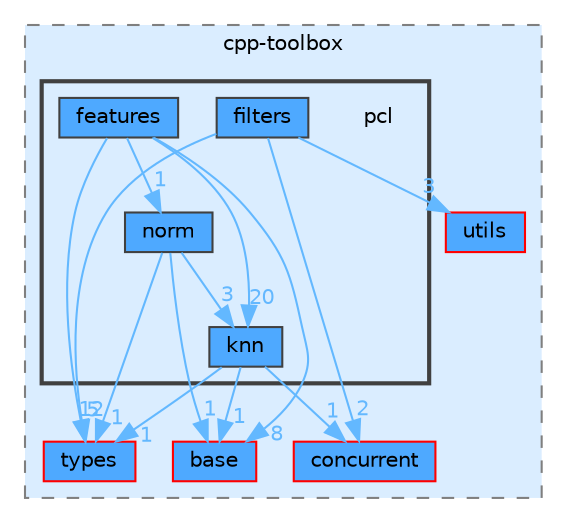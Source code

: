 digraph "src/include/cpp-toolbox/pcl"
{
 // LATEX_PDF_SIZE
  bgcolor="transparent";
  edge [fontname=Helvetica,fontsize=10,labelfontname=Helvetica,labelfontsize=10];
  node [fontname=Helvetica,fontsize=10,shape=box,height=0.2,width=0.4];
  compound=true
  subgraph clusterdir_09c6140c2956544491238e129f11fd9f {
    graph [ bgcolor="#daedff", pencolor="grey50", label="cpp-toolbox", fontname=Helvetica,fontsize=10 style="filled,dashed", URL="dir_09c6140c2956544491238e129f11fd9f.html",tooltip=""]
  dir_175064ea02679cf4c3a50b5407502295 [label="base", fillcolor="#4ea9ff", color="red", style="filled", URL="dir_175064ea02679cf4c3a50b5407502295.html",tooltip=""];
  dir_53097c1fb4416aacf03fa23589a54650 [label="concurrent", fillcolor="#4ea9ff", color="red", style="filled", URL="dir_53097c1fb4416aacf03fa23589a54650.html",tooltip=""];
  dir_d073c017754f5bdb7e8e1de8ad13b99a [label="types", fillcolor="#4ea9ff", color="red", style="filled", URL="dir_d073c017754f5bdb7e8e1de8ad13b99a.html",tooltip=""];
  dir_f67a023f401e335084376ee616e38b67 [label="utils", fillcolor="#4ea9ff", color="red", style="filled", URL="dir_f67a023f401e335084376ee616e38b67.html",tooltip=""];
  subgraph clusterdir_f66d48d75a3d5d9d9a342840712bf869 {
    graph [ bgcolor="#daedff", pencolor="grey25", label="", fontname=Helvetica,fontsize=10 style="filled,bold", URL="dir_f66d48d75a3d5d9d9a342840712bf869.html",tooltip=""]
    dir_f66d48d75a3d5d9d9a342840712bf869 [shape=plaintext, label="pcl"];
  dir_3033faa0859cd2b1d04ddc93749477b0 [label="features", fillcolor="#4ea9ff", color="grey25", style="filled", URL="dir_3033faa0859cd2b1d04ddc93749477b0.html",tooltip=""];
  dir_db6ed2df9ca48b48cffa25729378b8de [label="filters", fillcolor="#4ea9ff", color="grey25", style="filled", URL="dir_db6ed2df9ca48b48cffa25729378b8de.html",tooltip=""];
  dir_243df28db0ff42736885b37407e99842 [label="knn", fillcolor="#4ea9ff", color="grey25", style="filled", URL="dir_243df28db0ff42736885b37407e99842.html",tooltip=""];
  dir_6c22a3e908102dfdf116eefa475ceb6e [label="norm", fillcolor="#4ea9ff", color="grey25", style="filled", URL="dir_6c22a3e908102dfdf116eefa475ceb6e.html",tooltip=""];
  }
  }
  dir_3033faa0859cd2b1d04ddc93749477b0->dir_243df28db0ff42736885b37407e99842 [headlabel="20", labeldistance=1.5 headhref="dir_000009_000024.html" href="dir_000009_000024.html" color="steelblue1" fontcolor="steelblue1"];
  dir_3033faa0859cd2b1d04ddc93749477b0->dir_6c22a3e908102dfdf116eefa475ceb6e [headlabel="1", labeldistance=1.5 headhref="dir_000009_000029.html" href="dir_000009_000029.html" color="steelblue1" fontcolor="steelblue1"];
  dir_3033faa0859cd2b1d04ddc93749477b0->dir_d073c017754f5bdb7e8e1de8ad13b99a [headlabel="12", labeldistance=1.5 headhref="dir_000009_000033.html" href="dir_000009_000033.html" color="steelblue1" fontcolor="steelblue1"];
  dir_3033faa0859cd2b1d04ddc93749477b0->dir_175064ea02679cf4c3a50b5407502295 [headlabel="8", labeldistance=1.5 headhref="dir_000009_000000.html" href="dir_000009_000000.html" color="steelblue1" fontcolor="steelblue1"];
  dir_db6ed2df9ca48b48cffa25729378b8de->dir_d073c017754f5bdb7e8e1de8ad13b99a [headlabel="5", labeldistance=1.5 headhref="dir_000011_000033.html" href="dir_000011_000033.html" color="steelblue1" fontcolor="steelblue1"];
  dir_db6ed2df9ca48b48cffa25729378b8de->dir_f67a023f401e335084376ee616e38b67 [headlabel="3", labeldistance=1.5 headhref="dir_000011_000034.html" href="dir_000011_000034.html" color="steelblue1" fontcolor="steelblue1"];
  dir_db6ed2df9ca48b48cffa25729378b8de->dir_53097c1fb4416aacf03fa23589a54650 [headlabel="2", labeldistance=1.5 headhref="dir_000011_000001.html" href="dir_000011_000001.html" color="steelblue1" fontcolor="steelblue1"];
  dir_243df28db0ff42736885b37407e99842->dir_175064ea02679cf4c3a50b5407502295 [headlabel="1", labeldistance=1.5 headhref="dir_000024_000000.html" href="dir_000024_000000.html" color="steelblue1" fontcolor="steelblue1"];
  dir_243df28db0ff42736885b37407e99842->dir_53097c1fb4416aacf03fa23589a54650 [headlabel="1", labeldistance=1.5 headhref="dir_000024_000001.html" href="dir_000024_000001.html" color="steelblue1" fontcolor="steelblue1"];
  dir_243df28db0ff42736885b37407e99842->dir_d073c017754f5bdb7e8e1de8ad13b99a [headlabel="1", labeldistance=1.5 headhref="dir_000024_000033.html" href="dir_000024_000033.html" color="steelblue1" fontcolor="steelblue1"];
  dir_6c22a3e908102dfdf116eefa475ceb6e->dir_175064ea02679cf4c3a50b5407502295 [headlabel="1", labeldistance=1.5 headhref="dir_000029_000000.html" href="dir_000029_000000.html" color="steelblue1" fontcolor="steelblue1"];
  dir_6c22a3e908102dfdf116eefa475ceb6e->dir_243df28db0ff42736885b37407e99842 [headlabel="3", labeldistance=1.5 headhref="dir_000029_000024.html" href="dir_000029_000024.html" color="steelblue1" fontcolor="steelblue1"];
  dir_6c22a3e908102dfdf116eefa475ceb6e->dir_d073c017754f5bdb7e8e1de8ad13b99a [headlabel="1", labeldistance=1.5 headhref="dir_000029_000033.html" href="dir_000029_000033.html" color="steelblue1" fontcolor="steelblue1"];
}
